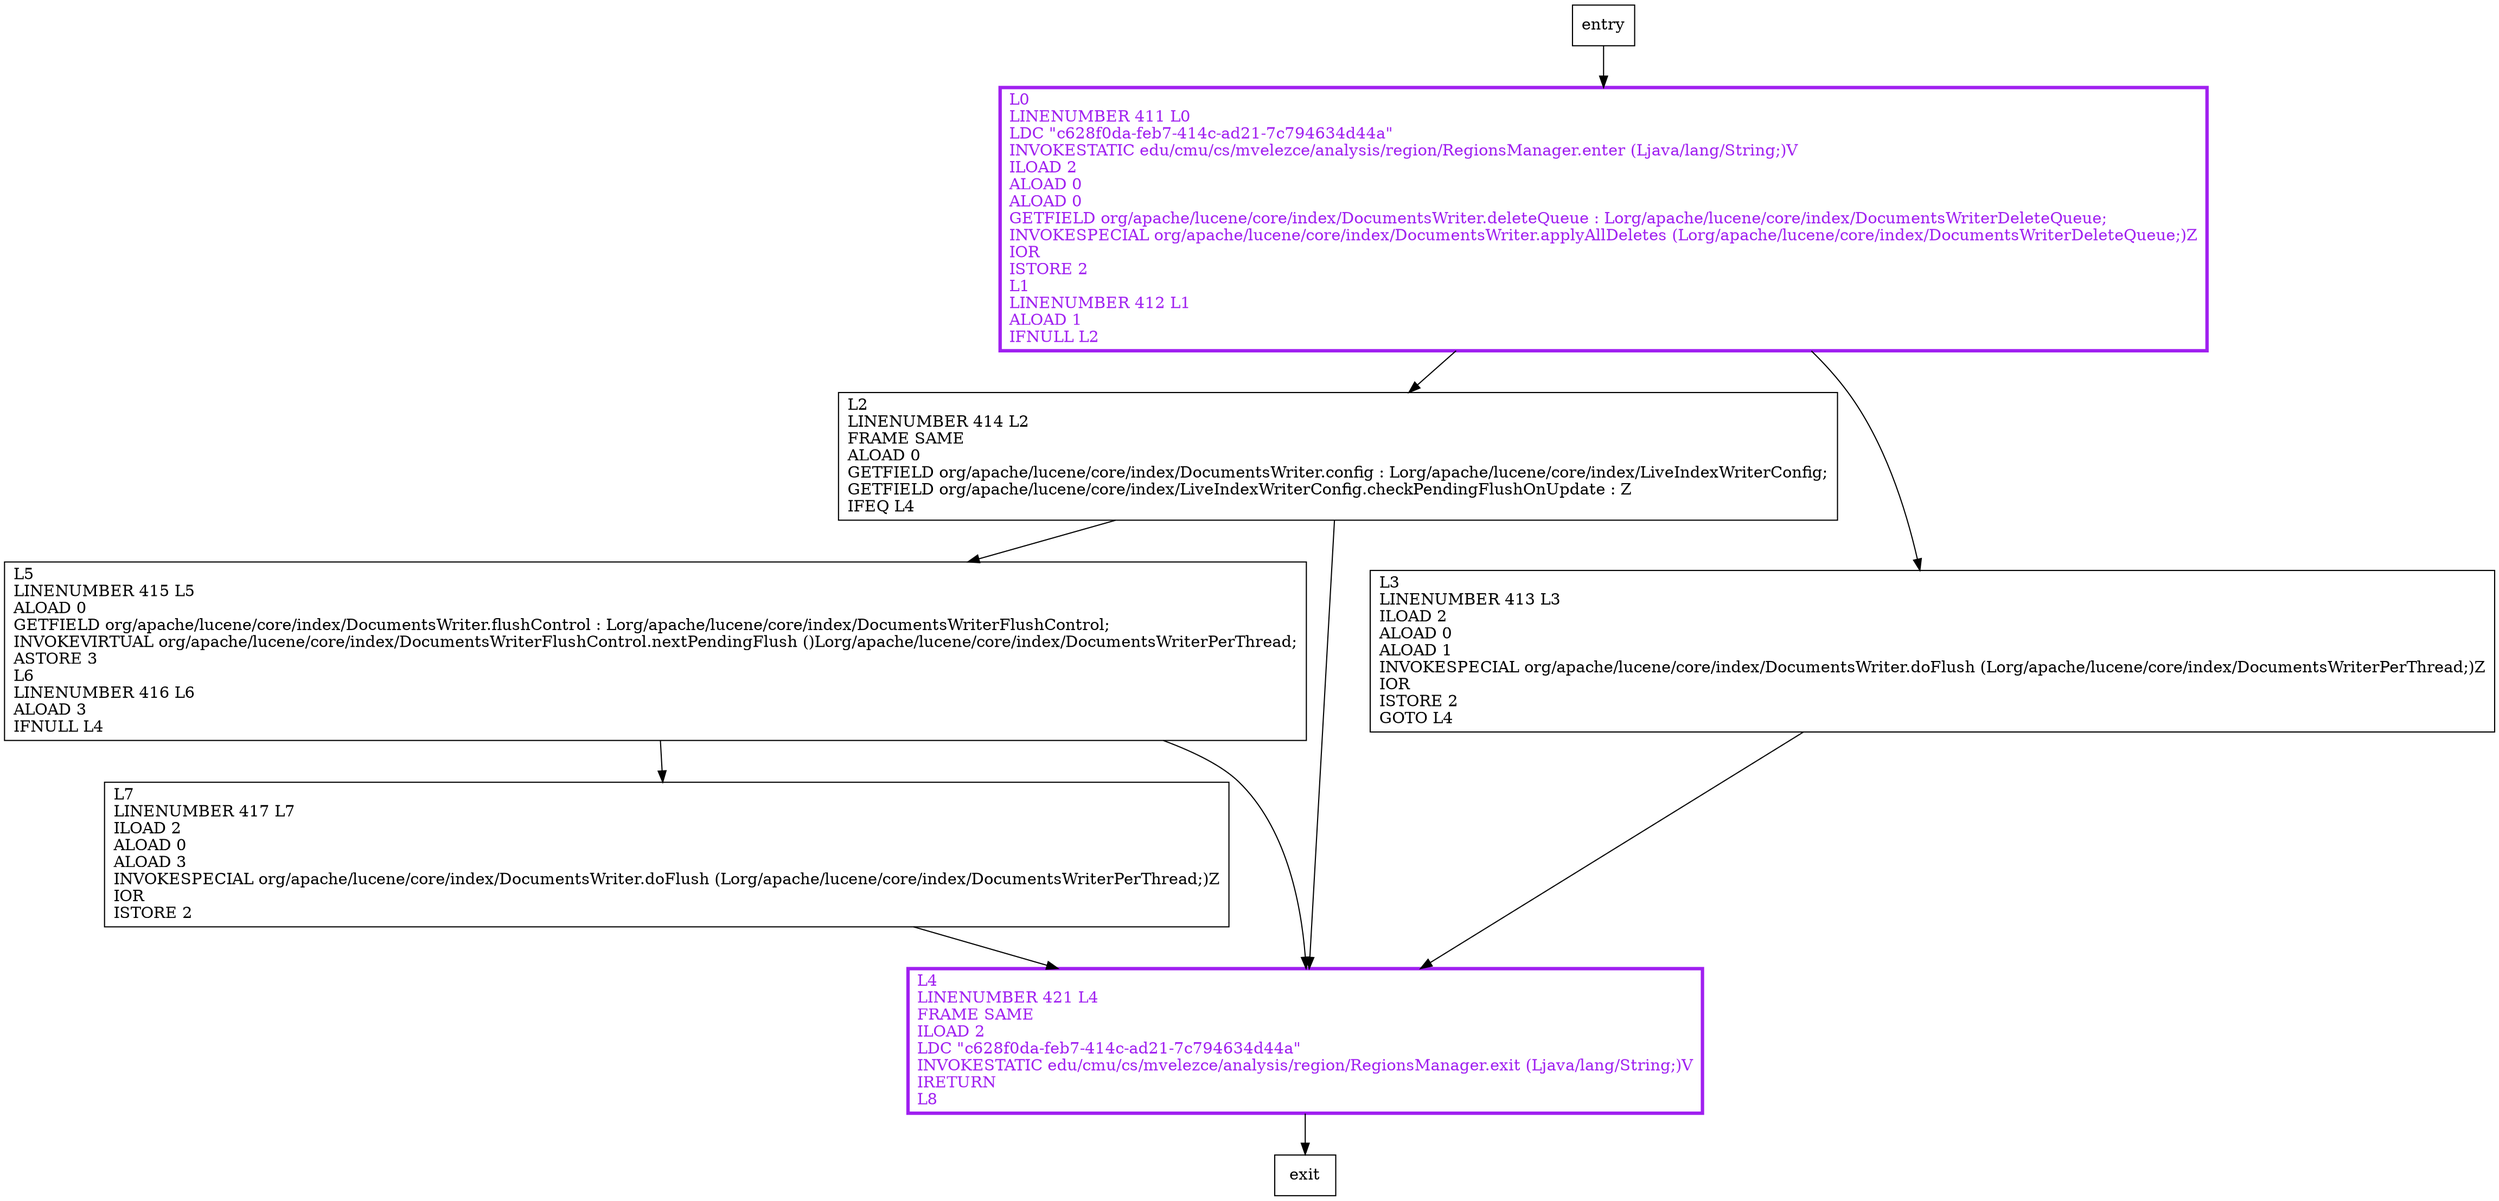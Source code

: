 digraph postUpdate {
node [shape=record];
1085913140 [label="L5\lLINENUMBER 415 L5\lALOAD 0\lGETFIELD org/apache/lucene/core/index/DocumentsWriter.flushControl : Lorg/apache/lucene/core/index/DocumentsWriterFlushControl;\lINVOKEVIRTUAL org/apache/lucene/core/index/DocumentsWriterFlushControl.nextPendingFlush ()Lorg/apache/lucene/core/index/DocumentsWriterPerThread;\lASTORE 3\lL6\lLINENUMBER 416 L6\lALOAD 3\lIFNULL L4\l"];
135810336 [label="L7\lLINENUMBER 417 L7\lILOAD 2\lALOAD 0\lALOAD 3\lINVOKESPECIAL org/apache/lucene/core/index/DocumentsWriter.doFlush (Lorg/apache/lucene/core/index/DocumentsWriterPerThread;)Z\lIOR\lISTORE 2\l"];
1598857012 [label="L0\lLINENUMBER 411 L0\lLDC \"c628f0da-feb7-414c-ad21-7c794634d44a\"\lINVOKESTATIC edu/cmu/cs/mvelezce/analysis/region/RegionsManager.enter (Ljava/lang/String;)V\lILOAD 2\lALOAD 0\lALOAD 0\lGETFIELD org/apache/lucene/core/index/DocumentsWriter.deleteQueue : Lorg/apache/lucene/core/index/DocumentsWriterDeleteQueue;\lINVOKESPECIAL org/apache/lucene/core/index/DocumentsWriter.applyAllDeletes (Lorg/apache/lucene/core/index/DocumentsWriterDeleteQueue;)Z\lIOR\lISTORE 2\lL1\lLINENUMBER 412 L1\lALOAD 1\lIFNULL L2\l"];
1343918663 [label="L2\lLINENUMBER 414 L2\lFRAME SAME\lALOAD 0\lGETFIELD org/apache/lucene/core/index/DocumentsWriter.config : Lorg/apache/lucene/core/index/LiveIndexWriterConfig;\lGETFIELD org/apache/lucene/core/index/LiveIndexWriterConfig.checkPendingFlushOnUpdate : Z\lIFEQ L4\l"];
630045831 [label="L3\lLINENUMBER 413 L3\lILOAD 2\lALOAD 0\lALOAD 1\lINVOKESPECIAL org/apache/lucene/core/index/DocumentsWriter.doFlush (Lorg/apache/lucene/core/index/DocumentsWriterPerThread;)Z\lIOR\lISTORE 2\lGOTO L4\l"];
2067213657 [label="L4\lLINENUMBER 421 L4\lFRAME SAME\lILOAD 2\lLDC \"c628f0da-feb7-414c-ad21-7c794634d44a\"\lINVOKESTATIC edu/cmu/cs/mvelezce/analysis/region/RegionsManager.exit (Ljava/lang/String;)V\lIRETURN\lL8\l"];
entry;
exit;
1085913140 -> 135810336;
1085913140 -> 2067213657;
entry -> 1598857012;
135810336 -> 2067213657;
1598857012 -> 1343918663;
1598857012 -> 630045831;
1343918663 -> 1085913140;
1343918663 -> 2067213657;
630045831 -> 2067213657;
2067213657 -> exit;
1598857012[fontcolor="purple", penwidth=3, color="purple"];
2067213657[fontcolor="purple", penwidth=3, color="purple"];
}
